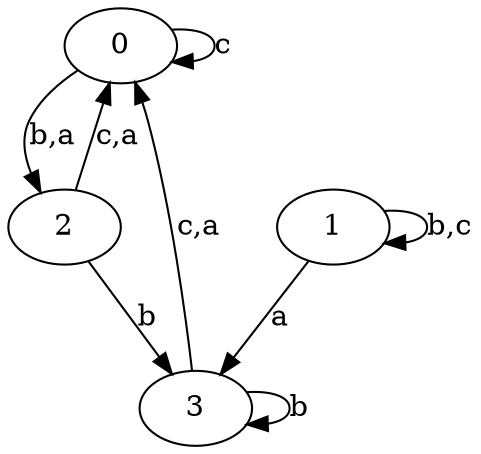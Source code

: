 digraph {
 ranksep=0.5;
 d2tdocpreamble = "\usetikzlibrary{automata}";
 d2tfigpreamble = "\tikzstyle{every state}= [ draw=blue!50,very thick,fill=blue!20]  \tikzstyle{auto}= [fill=white]";
 node [style="state"];
 edge [lblstyle="auto",topath="bend right", len=4  ]
  "0" [label="0",style = "state, initial"];
  "1" [label="1",];
  "2" [label="2",style = "state, accepting"];
  "3" [label="3",];
  "0" -> "0" [label="c",topath="loop above"];
  "0" -> "2" [label="b,a"];
  "1" -> "1" [label="b,c",topath="loop above"];
  "1" -> "3" [label="a"];
  "2" -> "0" [label="c,a"];
  "2" -> "3" [label="b"];
  "3" -> "0" [label="c,a"];
  "3" -> "3" [label="b",topath="loop above"];
}